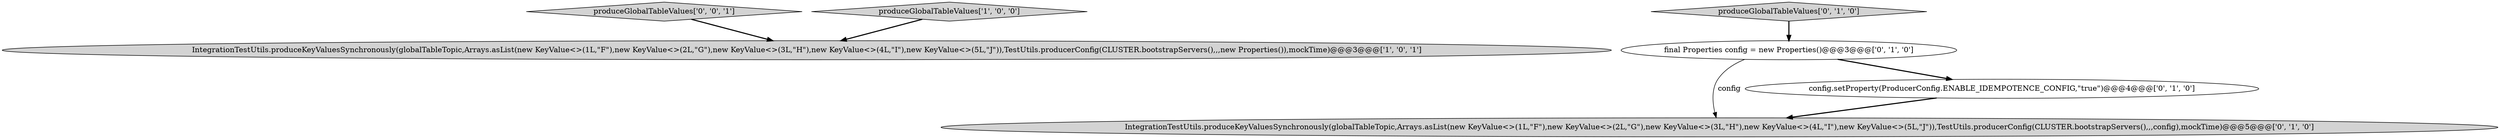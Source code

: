 digraph {
6 [style = filled, label = "produceGlobalTableValues['0', '0', '1']", fillcolor = lightgray, shape = diamond image = "AAA0AAABBB3BBB"];
2 [style = filled, label = "final Properties config = new Properties()@@@3@@@['0', '1', '0']", fillcolor = white, shape = ellipse image = "AAA0AAABBB2BBB"];
4 [style = filled, label = "produceGlobalTableValues['0', '1', '0']", fillcolor = lightgray, shape = diamond image = "AAA0AAABBB2BBB"];
3 [style = filled, label = "IntegrationTestUtils.produceKeyValuesSynchronously(globalTableTopic,Arrays.asList(new KeyValue<>(1L,\"F\"),new KeyValue<>(2L,\"G\"),new KeyValue<>(3L,\"H\"),new KeyValue<>(4L,\"I\"),new KeyValue<>(5L,\"J\")),TestUtils.producerConfig(CLUSTER.bootstrapServers(),,,config),mockTime)@@@5@@@['0', '1', '0']", fillcolor = lightgray, shape = ellipse image = "AAA1AAABBB2BBB"];
5 [style = filled, label = "config.setProperty(ProducerConfig.ENABLE_IDEMPOTENCE_CONFIG,\"true\")@@@4@@@['0', '1', '0']", fillcolor = white, shape = ellipse image = "AAA1AAABBB2BBB"];
0 [style = filled, label = "IntegrationTestUtils.produceKeyValuesSynchronously(globalTableTopic,Arrays.asList(new KeyValue<>(1L,\"F\"),new KeyValue<>(2L,\"G\"),new KeyValue<>(3L,\"H\"),new KeyValue<>(4L,\"I\"),new KeyValue<>(5L,\"J\")),TestUtils.producerConfig(CLUSTER.bootstrapServers(),,,new Properties()),mockTime)@@@3@@@['1', '0', '1']", fillcolor = lightgray, shape = ellipse image = "AAA0AAABBB1BBB"];
1 [style = filled, label = "produceGlobalTableValues['1', '0', '0']", fillcolor = lightgray, shape = diamond image = "AAA0AAABBB1BBB"];
6->0 [style = bold, label=""];
5->3 [style = bold, label=""];
2->3 [style = solid, label="config"];
4->2 [style = bold, label=""];
2->5 [style = bold, label=""];
1->0 [style = bold, label=""];
}
